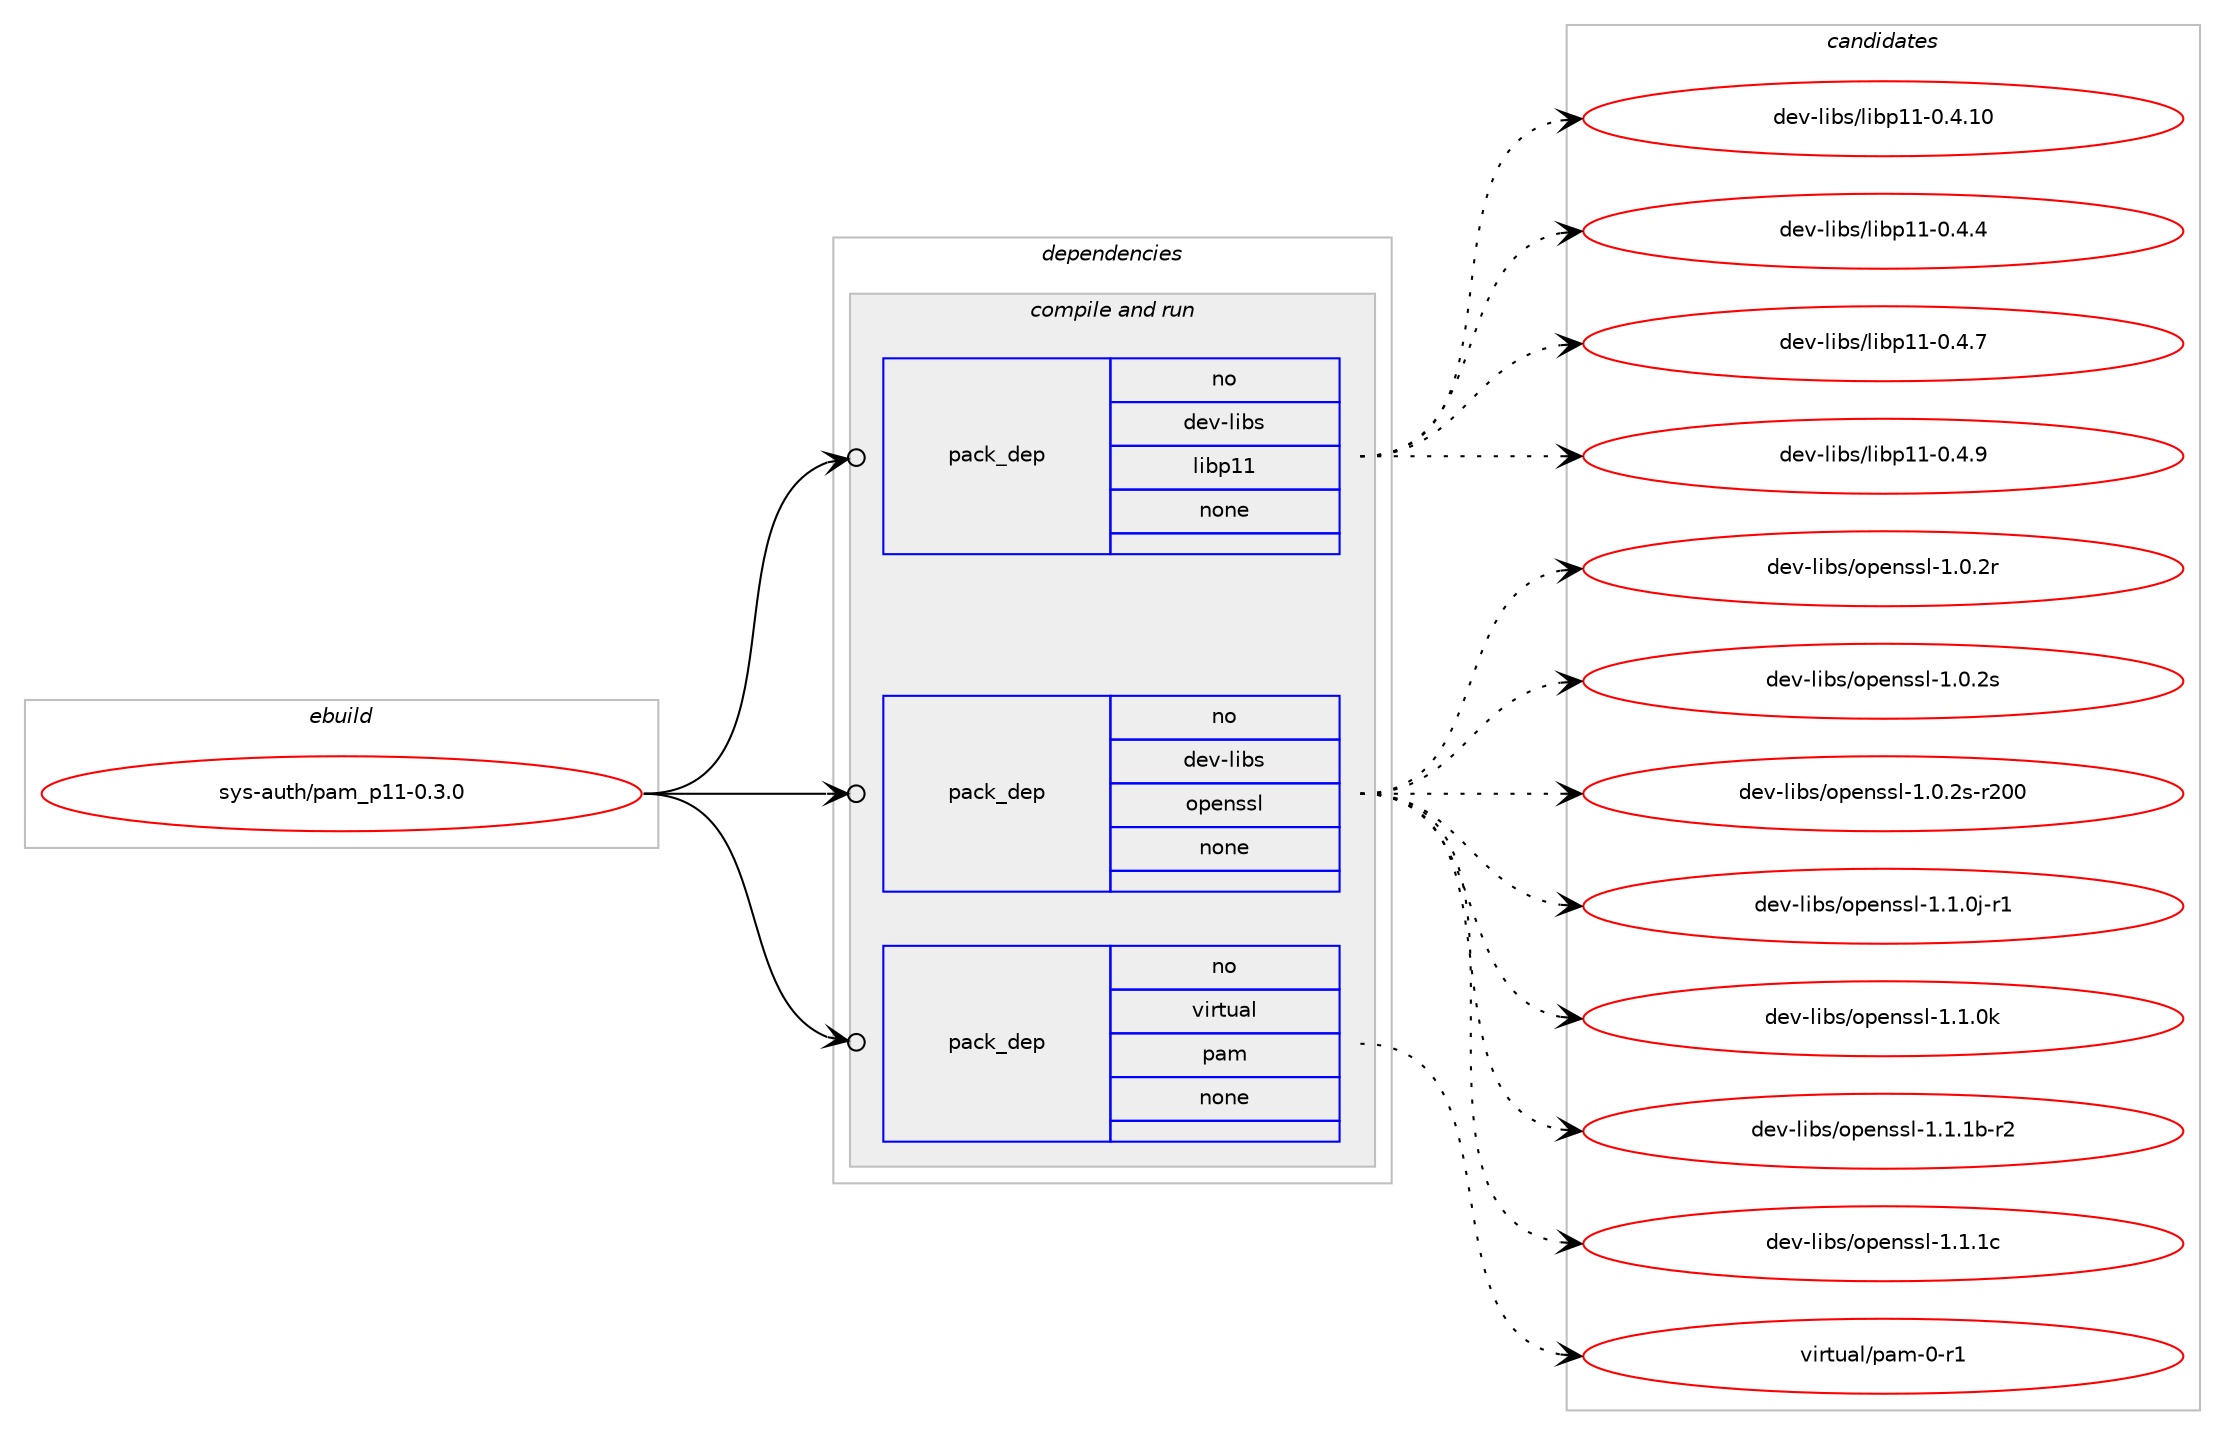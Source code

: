 digraph prolog {

# *************
# Graph options
# *************

newrank=true;
concentrate=true;
compound=true;
graph [rankdir=LR,fontname=Helvetica,fontsize=10,ranksep=1.5];#, ranksep=2.5, nodesep=0.2];
edge  [arrowhead=vee];
node  [fontname=Helvetica,fontsize=10];

# **********
# The ebuild
# **********

subgraph cluster_leftcol {
color=gray;
rank=same;
label=<<i>ebuild</i>>;
id [label="sys-auth/pam_p11-0.3.0", color=red, width=4, href="../sys-auth/pam_p11-0.3.0.svg"];
}

# ****************
# The dependencies
# ****************

subgraph cluster_midcol {
color=gray;
label=<<i>dependencies</i>>;
subgraph cluster_compile {
fillcolor="#eeeeee";
style=filled;
label=<<i>compile</i>>;
}
subgraph cluster_compileandrun {
fillcolor="#eeeeee";
style=filled;
label=<<i>compile and run</i>>;
subgraph pack774 {
dependency860 [label=<<TABLE BORDER="0" CELLBORDER="1" CELLSPACING="0" CELLPADDING="4" WIDTH="220"><TR><TD ROWSPAN="6" CELLPADDING="30">pack_dep</TD></TR><TR><TD WIDTH="110">no</TD></TR><TR><TD>dev-libs</TD></TR><TR><TD>libp11</TD></TR><TR><TD>none</TD></TR><TR><TD></TD></TR></TABLE>>, shape=none, color=blue];
}
id:e -> dependency860:w [weight=20,style="solid",arrowhead="odotvee"];
subgraph pack775 {
dependency861 [label=<<TABLE BORDER="0" CELLBORDER="1" CELLSPACING="0" CELLPADDING="4" WIDTH="220"><TR><TD ROWSPAN="6" CELLPADDING="30">pack_dep</TD></TR><TR><TD WIDTH="110">no</TD></TR><TR><TD>dev-libs</TD></TR><TR><TD>openssl</TD></TR><TR><TD>none</TD></TR><TR><TD></TD></TR></TABLE>>, shape=none, color=blue];
}
id:e -> dependency861:w [weight=20,style="solid",arrowhead="odotvee"];
subgraph pack776 {
dependency862 [label=<<TABLE BORDER="0" CELLBORDER="1" CELLSPACING="0" CELLPADDING="4" WIDTH="220"><TR><TD ROWSPAN="6" CELLPADDING="30">pack_dep</TD></TR><TR><TD WIDTH="110">no</TD></TR><TR><TD>virtual</TD></TR><TR><TD>pam</TD></TR><TR><TD>none</TD></TR><TR><TD></TD></TR></TABLE>>, shape=none, color=blue];
}
id:e -> dependency862:w [weight=20,style="solid",arrowhead="odotvee"];
}
subgraph cluster_run {
fillcolor="#eeeeee";
style=filled;
label=<<i>run</i>>;
}
}

# **************
# The candidates
# **************

subgraph cluster_choices {
rank=same;
color=gray;
label=<<i>candidates</i>>;

subgraph choice774 {
color=black;
nodesep=1;
choice10010111845108105981154710810598112494945484652464948 [label="dev-libs/libp11-0.4.10", color=red, width=4,href="../dev-libs/libp11-0.4.10.svg"];
choice100101118451081059811547108105981124949454846524652 [label="dev-libs/libp11-0.4.4", color=red, width=4,href="../dev-libs/libp11-0.4.4.svg"];
choice100101118451081059811547108105981124949454846524655 [label="dev-libs/libp11-0.4.7", color=red, width=4,href="../dev-libs/libp11-0.4.7.svg"];
choice100101118451081059811547108105981124949454846524657 [label="dev-libs/libp11-0.4.9", color=red, width=4,href="../dev-libs/libp11-0.4.9.svg"];
dependency860:e -> choice10010111845108105981154710810598112494945484652464948:w [style=dotted,weight="100"];
dependency860:e -> choice100101118451081059811547108105981124949454846524652:w [style=dotted,weight="100"];
dependency860:e -> choice100101118451081059811547108105981124949454846524655:w [style=dotted,weight="100"];
dependency860:e -> choice100101118451081059811547108105981124949454846524657:w [style=dotted,weight="100"];
}
subgraph choice775 {
color=black;
nodesep=1;
choice100101118451081059811547111112101110115115108454946484650114 [label="dev-libs/openssl-1.0.2r", color=red, width=4,href="../dev-libs/openssl-1.0.2r.svg"];
choice100101118451081059811547111112101110115115108454946484650115 [label="dev-libs/openssl-1.0.2s", color=red, width=4,href="../dev-libs/openssl-1.0.2s.svg"];
choice10010111845108105981154711111210111011511510845494648465011545114504848 [label="dev-libs/openssl-1.0.2s-r200", color=red, width=4,href="../dev-libs/openssl-1.0.2s-r200.svg"];
choice1001011184510810598115471111121011101151151084549464946481064511449 [label="dev-libs/openssl-1.1.0j-r1", color=red, width=4,href="../dev-libs/openssl-1.1.0j-r1.svg"];
choice100101118451081059811547111112101110115115108454946494648107 [label="dev-libs/openssl-1.1.0k", color=red, width=4,href="../dev-libs/openssl-1.1.0k.svg"];
choice100101118451081059811547111112101110115115108454946494649984511450 [label="dev-libs/openssl-1.1.1b-r2", color=red, width=4,href="../dev-libs/openssl-1.1.1b-r2.svg"];
choice10010111845108105981154711111210111011511510845494649464999 [label="dev-libs/openssl-1.1.1c", color=red, width=4,href="../dev-libs/openssl-1.1.1c.svg"];
dependency861:e -> choice100101118451081059811547111112101110115115108454946484650114:w [style=dotted,weight="100"];
dependency861:e -> choice100101118451081059811547111112101110115115108454946484650115:w [style=dotted,weight="100"];
dependency861:e -> choice10010111845108105981154711111210111011511510845494648465011545114504848:w [style=dotted,weight="100"];
dependency861:e -> choice1001011184510810598115471111121011101151151084549464946481064511449:w [style=dotted,weight="100"];
dependency861:e -> choice100101118451081059811547111112101110115115108454946494648107:w [style=dotted,weight="100"];
dependency861:e -> choice100101118451081059811547111112101110115115108454946494649984511450:w [style=dotted,weight="100"];
dependency861:e -> choice10010111845108105981154711111210111011511510845494649464999:w [style=dotted,weight="100"];
}
subgraph choice776 {
color=black;
nodesep=1;
choice11810511411611797108471129710945484511449 [label="virtual/pam-0-r1", color=red, width=4,href="../virtual/pam-0-r1.svg"];
dependency862:e -> choice11810511411611797108471129710945484511449:w [style=dotted,weight="100"];
}
}

}
